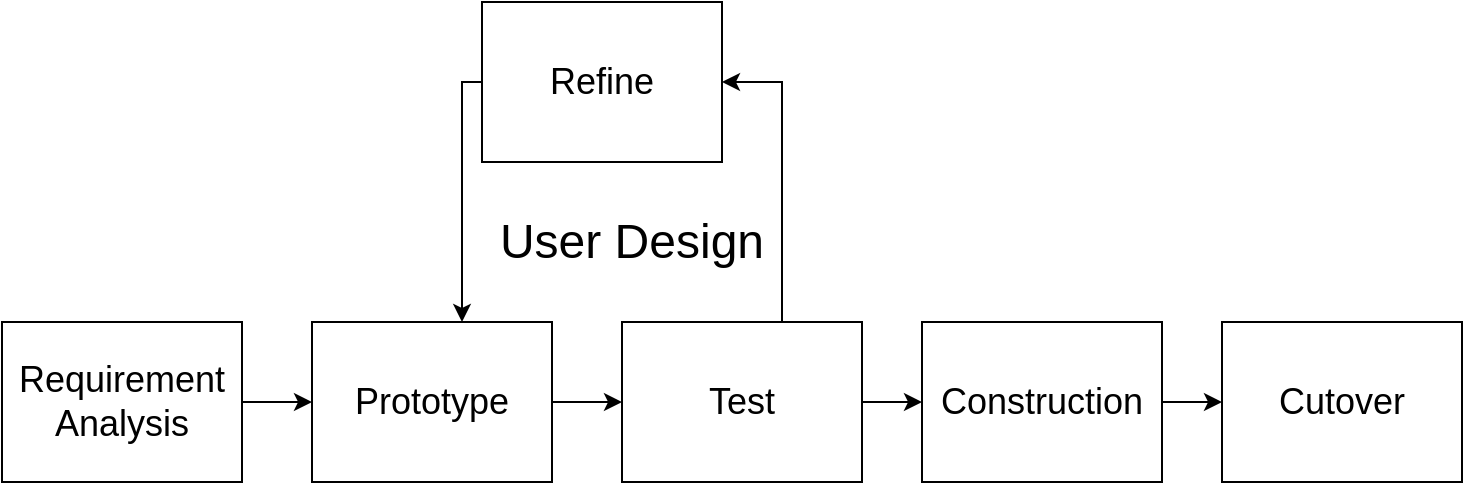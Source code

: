 <mxfile version="20.0.4" type="github">
  <diagram id="0nC8IJFFu2EXKRchSI4s" name="Page-1">
    <mxGraphModel dx="1108" dy="450" grid="1" gridSize="10" guides="1" tooltips="1" connect="1" arrows="1" fold="1" page="1" pageScale="1" pageWidth="850" pageHeight="1100" math="0" shadow="0">
      <root>
        <mxCell id="0" />
        <mxCell id="1" parent="0" />
        <mxCell id="uqZK-2FspfEmbuBB7k6O-5" style="edgeStyle=orthogonalEdgeStyle;rounded=0;orthogonalLoop=1;jettySize=auto;html=1;entryX=0;entryY=0.5;entryDx=0;entryDy=0;fontSize=18;" parent="1" source="uqZK-2FspfEmbuBB7k6O-1" target="uqZK-2FspfEmbuBB7k6O-2" edge="1">
          <mxGeometry relative="1" as="geometry" />
        </mxCell>
        <mxCell id="uqZK-2FspfEmbuBB7k6O-1" value="&lt;font style=&quot;font-size: 18px;&quot;&gt;Requirement Analysis&lt;/font&gt;" style="rounded=0;whiteSpace=wrap;html=1;" parent="1" vertex="1">
          <mxGeometry x="270" y="160" width="120" height="80" as="geometry" />
        </mxCell>
        <mxCell id="uqZK-2FspfEmbuBB7k6O-6" style="edgeStyle=orthogonalEdgeStyle;rounded=0;orthogonalLoop=1;jettySize=auto;html=1;entryX=0;entryY=0.5;entryDx=0;entryDy=0;fontSize=18;" parent="1" source="uqZK-2FspfEmbuBB7k6O-2" target="uqZK-2FspfEmbuBB7k6O-4" edge="1">
          <mxGeometry relative="1" as="geometry" />
        </mxCell>
        <mxCell id="uqZK-2FspfEmbuBB7k6O-2" value="&lt;font style=&quot;font-size: 18px;&quot;&gt;Prototype&lt;/font&gt;" style="rounded=0;whiteSpace=wrap;html=1;" parent="1" vertex="1">
          <mxGeometry x="425" y="160" width="120" height="80" as="geometry" />
        </mxCell>
        <mxCell id="uqZK-2FspfEmbuBB7k6O-8" style="edgeStyle=orthogonalEdgeStyle;rounded=0;orthogonalLoop=1;jettySize=auto;html=1;fontSize=18;exitX=0;exitY=0.5;exitDx=0;exitDy=0;" parent="1" source="uqZK-2FspfEmbuBB7k6O-3" target="uqZK-2FspfEmbuBB7k6O-2" edge="1">
          <mxGeometry relative="1" as="geometry">
            <Array as="points">
              <mxPoint x="500" y="40" />
            </Array>
          </mxGeometry>
        </mxCell>
        <mxCell id="uqZK-2FspfEmbuBB7k6O-3" value="&lt;font style=&quot;font-size: 18px;&quot;&gt;Refine&lt;/font&gt;" style="rounded=0;whiteSpace=wrap;html=1;" parent="1" vertex="1">
          <mxGeometry x="510" width="120" height="80" as="geometry" />
        </mxCell>
        <mxCell id="uqZK-2FspfEmbuBB7k6O-7" style="edgeStyle=orthogonalEdgeStyle;rounded=0;orthogonalLoop=1;jettySize=auto;html=1;entryX=1;entryY=0.5;entryDx=0;entryDy=0;fontSize=18;" parent="1" source="uqZK-2FspfEmbuBB7k6O-4" target="uqZK-2FspfEmbuBB7k6O-3" edge="1">
          <mxGeometry relative="1" as="geometry">
            <Array as="points">
              <mxPoint x="660" y="40" />
            </Array>
          </mxGeometry>
        </mxCell>
        <mxCell id="uqZK-2FspfEmbuBB7k6O-11" style="edgeStyle=orthogonalEdgeStyle;rounded=0;orthogonalLoop=1;jettySize=auto;html=1;entryX=0;entryY=0.5;entryDx=0;entryDy=0;fontSize=24;" parent="1" source="uqZK-2FspfEmbuBB7k6O-4" target="uqZK-2FspfEmbuBB7k6O-10" edge="1">
          <mxGeometry relative="1" as="geometry" />
        </mxCell>
        <mxCell id="uqZK-2FspfEmbuBB7k6O-4" value="&lt;font style=&quot;font-size: 18px;&quot;&gt;Test&lt;/font&gt;" style="rounded=0;whiteSpace=wrap;html=1;" parent="1" vertex="1">
          <mxGeometry x="580" y="160" width="120" height="80" as="geometry" />
        </mxCell>
        <mxCell id="uqZK-2FspfEmbuBB7k6O-9" value="&lt;font style=&quot;font-size: 24px;&quot;&gt;User Design&lt;/font&gt;" style="text;html=1;strokeColor=none;fillColor=none;align=center;verticalAlign=middle;whiteSpace=wrap;rounded=0;fontSize=18;" parent="1" vertex="1">
          <mxGeometry x="510" y="100" width="150" height="40" as="geometry" />
        </mxCell>
        <mxCell id="uqZK-2FspfEmbuBB7k6O-13" style="edgeStyle=orthogonalEdgeStyle;rounded=0;orthogonalLoop=1;jettySize=auto;html=1;entryX=0;entryY=0.5;entryDx=0;entryDy=0;fontSize=24;" parent="1" source="uqZK-2FspfEmbuBB7k6O-10" target="uqZK-2FspfEmbuBB7k6O-12" edge="1">
          <mxGeometry relative="1" as="geometry" />
        </mxCell>
        <mxCell id="uqZK-2FspfEmbuBB7k6O-10" value="&lt;font style=&quot;font-size: 18px;&quot;&gt;Construction&lt;/font&gt;" style="rounded=0;whiteSpace=wrap;html=1;" parent="1" vertex="1">
          <mxGeometry x="730" y="160" width="120" height="80" as="geometry" />
        </mxCell>
        <mxCell id="uqZK-2FspfEmbuBB7k6O-12" value="&lt;font style=&quot;font-size: 18px;&quot;&gt;Cutover&lt;/font&gt;" style="rounded=0;whiteSpace=wrap;html=1;" parent="1" vertex="1">
          <mxGeometry x="880" y="160" width="120" height="80" as="geometry" />
        </mxCell>
      </root>
    </mxGraphModel>
  </diagram>
</mxfile>
